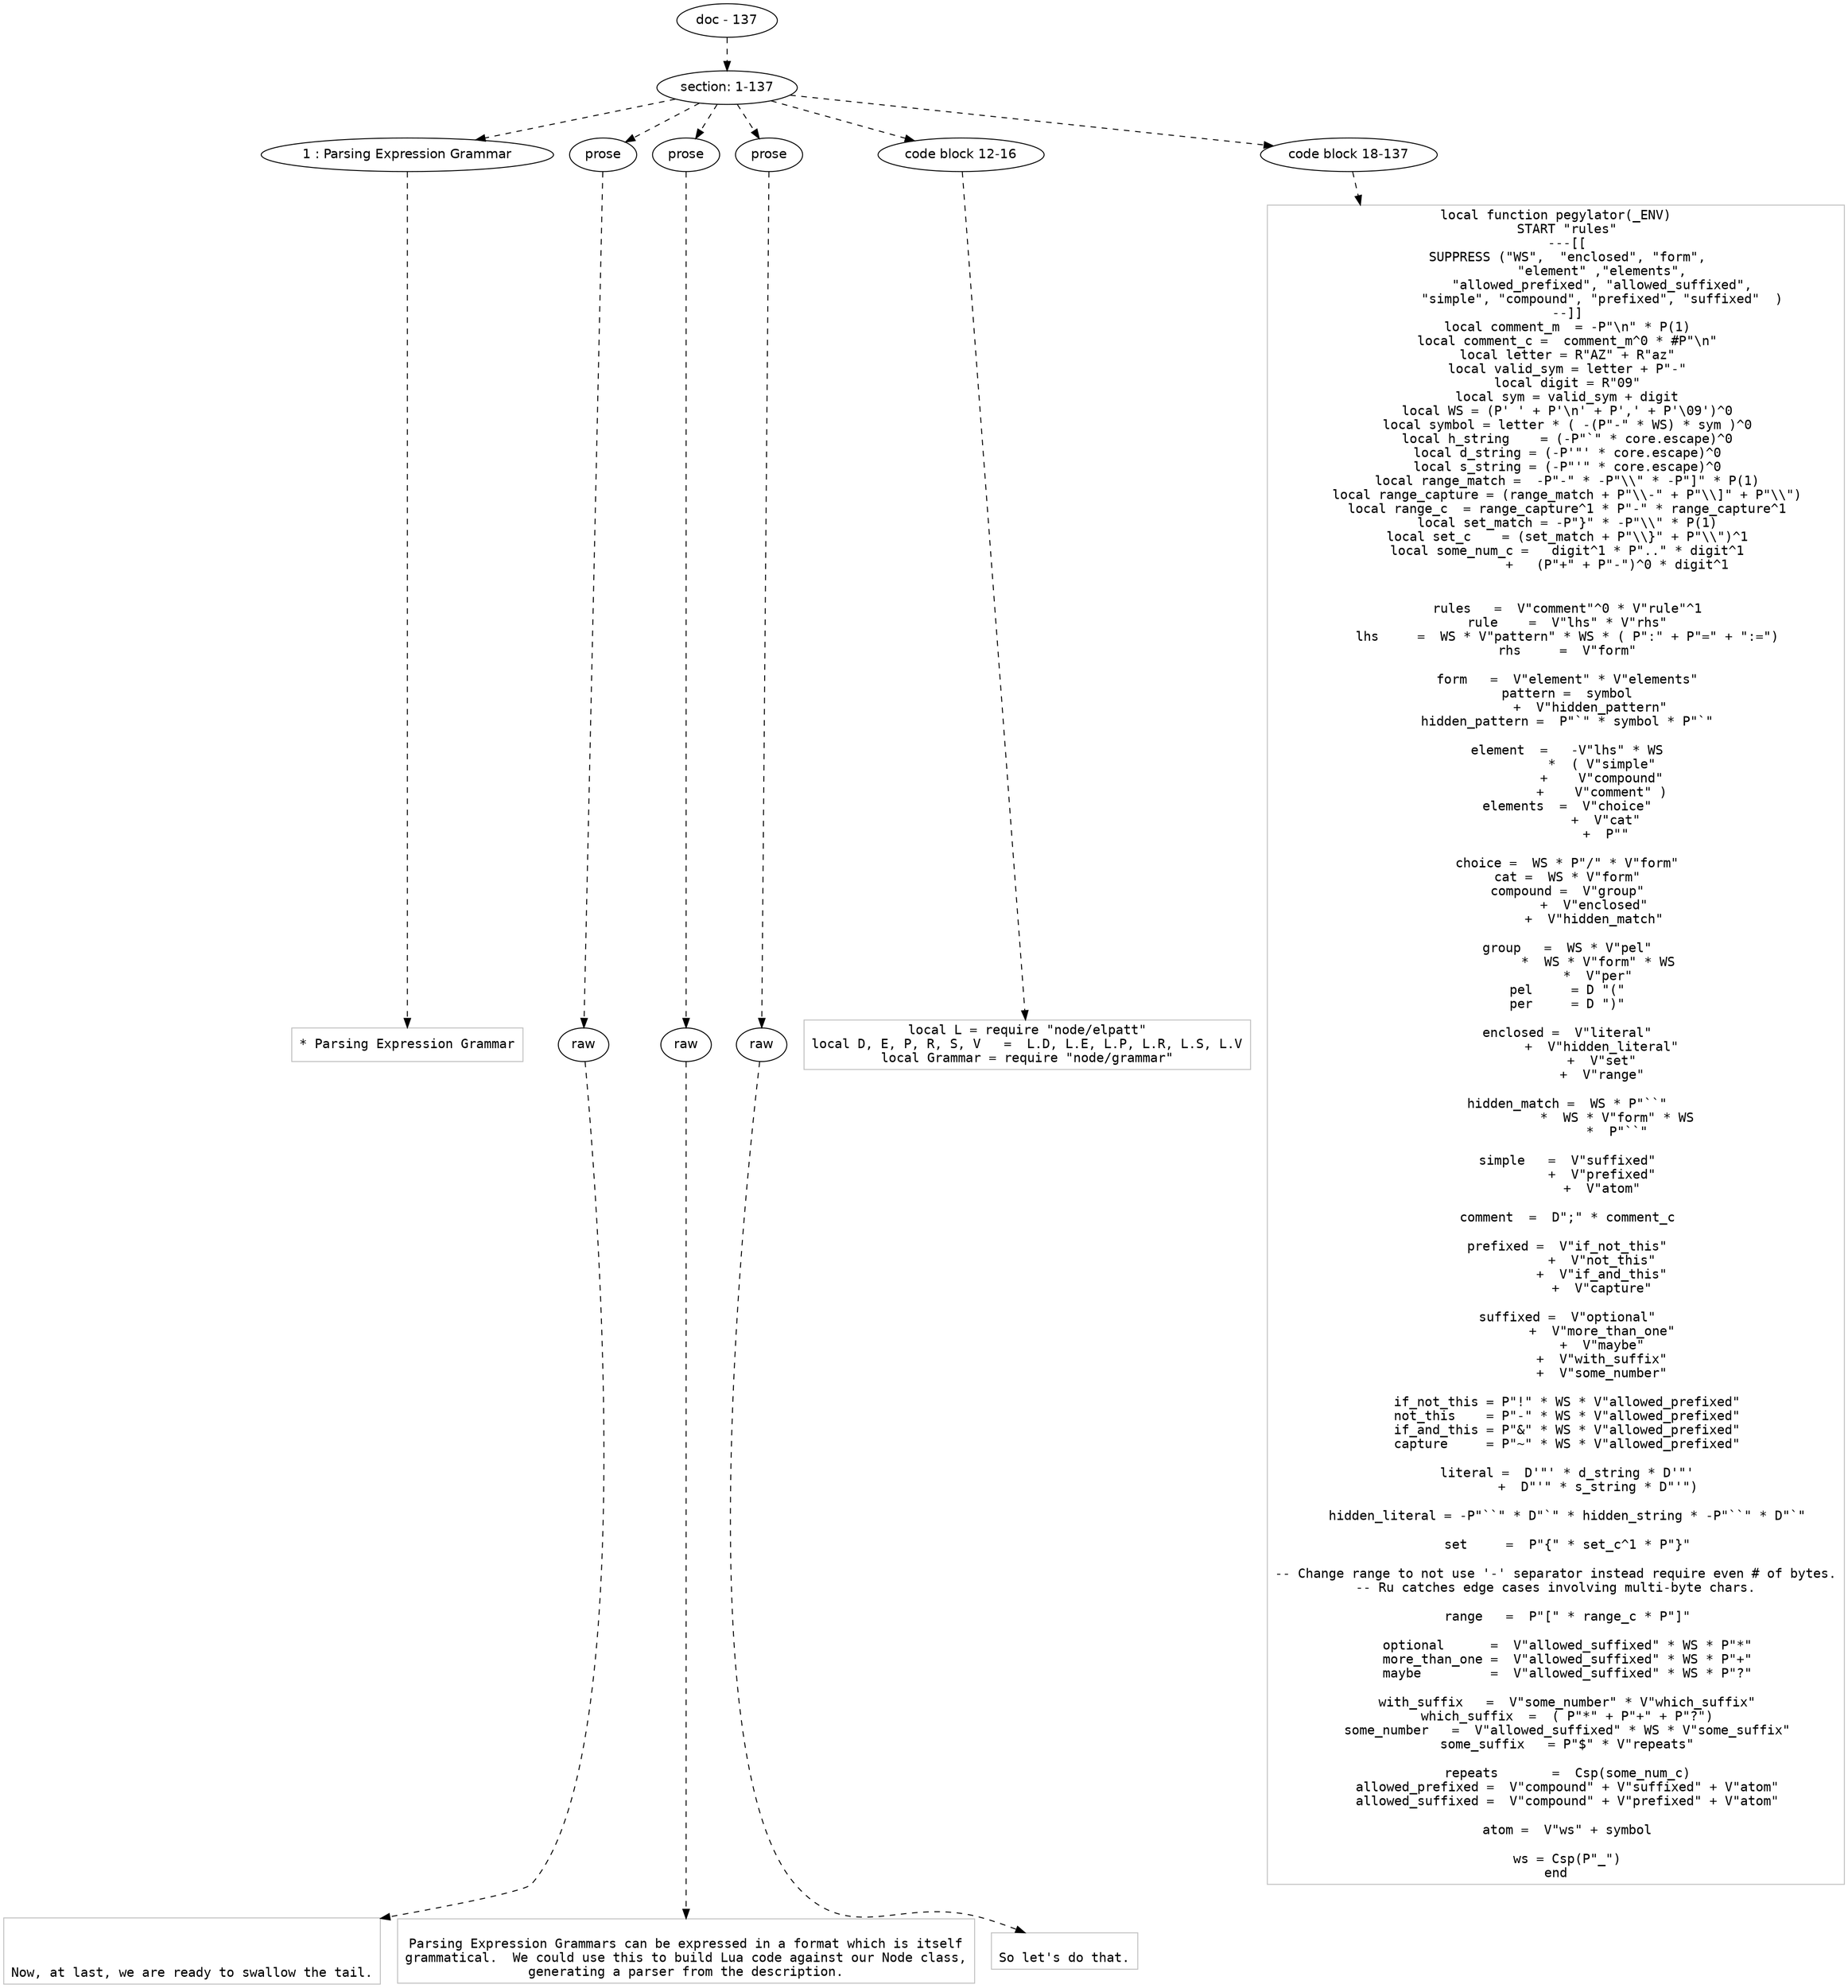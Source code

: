 digraph lpegNode {

node [fontname=Helvetica]
edge [style=dashed]

doc_0 [label="doc - 137"]


doc_0 -> { section_1}
{rank=same; section_1}

section_1 [label="section: 1-137"]


// END RANK doc_0

section_1 -> { header_2 prose_3 prose_4 prose_5 codeblock_6 codeblock_7}
{rank=same; header_2 prose_3 prose_4 prose_5 codeblock_6 codeblock_7}

header_2 [label="1 : Parsing Expression Grammar"]

prose_3 [label="prose"]

prose_4 [label="prose"]

prose_5 [label="prose"]

codeblock_6 [label="code block 12-16"]

codeblock_7 [label="code block 18-137"]


// END RANK section_1

header_2 -> leaf_8
leaf_8  [color=Gray,shape=rectangle,fontname=Inconsolata,label="* Parsing Expression Grammar"]
// END RANK header_2

prose_3 -> { raw_9}
{rank=same; raw_9}

raw_9 [label="raw"]


// END RANK prose_3

raw_9 -> leaf_10
leaf_10  [color=Gray,shape=rectangle,fontname=Inconsolata,label="


Now, at last, we are ready to swallow the tail.
"]
// END RANK raw_9

prose_4 -> { raw_11}
{rank=same; raw_11}

raw_11 [label="raw"]


// END RANK prose_4

raw_11 -> leaf_12
leaf_12  [color=Gray,shape=rectangle,fontname=Inconsolata,label="
Parsing Expression Grammars can be expressed in a format which is itself
grammatical.  We could use this to build Lua code against our Node class,
generating a parser from the description.
"]
// END RANK raw_11

prose_5 -> { raw_13}
{rank=same; raw_13}

raw_13 [label="raw"]


// END RANK prose_5

raw_13 -> leaf_14
leaf_14  [color=Gray,shape=rectangle,fontname=Inconsolata,label="
So let's do that.
"]
// END RANK raw_13

codeblock_6 -> leaf_15
leaf_15  [color=Gray,shape=rectangle,fontname=Inconsolata,label="local L = require \"node/elpatt\"
local D, E, P, R, S, V   =  L.D, L.E, L.P, L.R, L.S, L.V
local Grammar = require \"node/grammar\""]
// END RANK codeblock_6

codeblock_7 -> leaf_16
leaf_16  [color=Gray,shape=rectangle,fontname=Inconsolata,label="local function pegylator(_ENV)
   START \"rules\"
   ---[[
   SUPPRESS (\"WS\",  \"enclosed\", \"form\",
            \"element\" ,\"elements\",
            \"allowed_prefixed\", \"allowed_suffixed\",
            \"simple\", \"compound\", \"prefixed\", \"suffixed\"  )
   --]]
   local comment_m  = -P\"\\n\" * P(1)
   local comment_c =  comment_m^0 * #P\"\\n\"
   local letter = R\"AZ\" + R\"az\"
   local valid_sym = letter + P\"-\"
   local digit = R\"09\"
   local sym = valid_sym + digit
   local WS = (P' ' + P'\\n' + P',' + P'\\09')^0
   local symbol = letter * ( -(P\"-\" * WS) * sym )^0
   local h_string    = (-P\"`\" * core.escape)^0
   local d_string = (-P'\"' * core.escape)^0
   local s_string = (-P\"'\" * core.escape)^0
   local range_match =  -P\"-\" * -P\"\\\\\" * -P\"]\" * P(1)
   local range_capture = (range_match + P\"\\\\-\" + P\"\\\\]\" + P\"\\\\\")
   local range_c  = range_capture^1 * P\"-\" * range_capture^1
   local set_match = -P\"}\" * -P\"\\\\\" * P(1)
   local set_c    = (set_match + P\"\\\\}\" + P\"\\\\\")^1
   local some_num_c =   digit^1 * P\"..\" * digit^1
                +   (P\"+\" + P\"-\")^0 * digit^1


   rules   =  V\"comment\"^0 * V\"rule\"^1
   rule    =  V\"lhs\" * V\"rhs\"
   lhs     =  WS * V\"pattern\" * WS * ( P\":\" + P\"=\" + \":=\")
   rhs     =  V\"form\"

   form   =  V\"element\" * V\"elements\"
   pattern =  symbol
         +  V\"hidden_pattern\"
   hidden_pattern =  P\"`\" * symbol * P\"`\"

   element  =   -V\"lhs\" * WS
            *  ( V\"simple\"
            +    V\"compound\"
            +    V\"comment\" )
   elements  =  V\"choice\"
             +  V\"cat\"
             +  P\"\"

   choice =  WS * P\"/\" * V\"form\"
   cat =  WS * V\"form\"
   compound =  V\"group\"
          +  V\"enclosed\"
          +  V\"hidden_match\"

   group   =  WS * V\"pel\"
           *  WS * V\"form\" * WS
           *  V\"per\"
   pel     = D \"(\"
   per     = D \")\"

   enclosed =  V\"literal\"
            +  V\"hidden_literal\"
            +  V\"set\"
            +  V\"range\"

   hidden_match =  WS * P\"``\"
                *  WS * V\"form\" * WS
                *  P\"``\"

   simple   =  V\"suffixed\"
            +  V\"prefixed\"
            +  V\"atom\"

   comment  =  D\";\" * comment_c

   prefixed =  V\"if_not_this\"
            +  V\"not_this\"
            +  V\"if_and_this\"
            +  V\"capture\"

   suffixed =  V\"optional\"
            +  V\"more_than_one\"
            +  V\"maybe\"
            +  V\"with_suffix\"
            +  V\"some_number\"

   if_not_this = P\"!\" * WS * V\"allowed_prefixed\"
   not_this    = P\"-\" * WS * V\"allowed_prefixed\"
   if_and_this = P\"&\" * WS * V\"allowed_prefixed\"
   capture     = P\"~\" * WS * V\"allowed_prefixed\"

   literal =  D'\"' * d_string * D'\"'
           +  D\"'\" * s_string * D\"'\")

   hidden_literal = -P\"``\" * D\"`\" * hidden_string * -P\"``\" * D\"`\"

   set     =  P\"{\" * set_c^1 * P\"}\"

-- Change range to not use '-' separator instead require even # of bytes.
-- Ru catches edge cases involving multi-byte chars.

   range   =  P\"[\" * range_c * P\"]\"

   optional      =  V\"allowed_suffixed\" * WS * P\"*\"
   more_than_one =  V\"allowed_suffixed\" * WS * P\"+\"
   maybe         =  V\"allowed_suffixed\" * WS * P\"?\"

   with_suffix   =  V\"some_number\" * V\"which_suffix\"
   which_suffix  =  ( P\"*\" + P\"+\" + P\"?\")
   some_number   =  V\"allowed_suffixed\" * WS * V\"some_suffix\"
   some_suffix   = P\"$\" * V\"repeats\"

   repeats       =  Csp(some_num_c)
   allowed_prefixed =  V\"compound\" + V\"suffixed\" + V\"atom\"
   allowed_suffixed =  V\"compound\" + V\"prefixed\" + V\"atom\"

   atom =  V\"ws\" + symbol

   ws = Csp(P\"_\")
end"]
// END RANK codeblock_7


}
